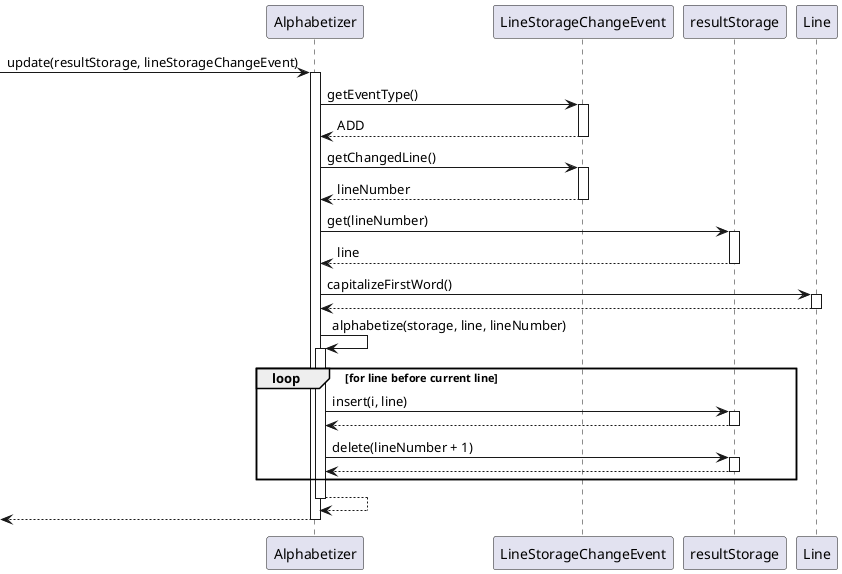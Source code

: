 @startuml
-> Alphabetizer: update(resultStorage, lineStorageChangeEvent)
activate Alphabetizer

Alphabetizer -> LineStorageChangeEvent: getEventType()
activate LineStorageChangeEvent
LineStorageChangeEvent --> Alphabetizer: ADD
deactivate LineStorageChangeEvent
Alphabetizer -> LineStorageChangeEvent: getChangedLine()
activate LineStorageChangeEvent
LineStorageChangeEvent --> Alphabetizer: lineNumber
deactivate LineStorageChangeEvent

Alphabetizer -> resultStorage: get(lineNumber)
activate resultStorage
resultStorage --> Alphabetizer: line
deactivate resultStorage

Alphabetizer -> Line: capitalizeFirstWord()
activate Line
Line --> Alphabetizer
deactivate Line

Alphabetizer -> Alphabetizer: alphabetize(storage, line, lineNumber)

activate Alphabetizer
loop for line before current line
    Alphabetizer -> resultStorage: insert(i, line)
    activate resultStorage
    resultStorage --> Alphabetizer
    deactivate resultStorage
    Alphabetizer -> resultStorage: delete(lineNumber + 1)
    activate resultStorage
    resultStorage --> Alphabetizer
    deactivate resultStorage
end

Alphabetizer --> Alphabetizer
deactivate Alphabetizer

<-- Alphabetizer
deactivate Alphabetizer
@enduml